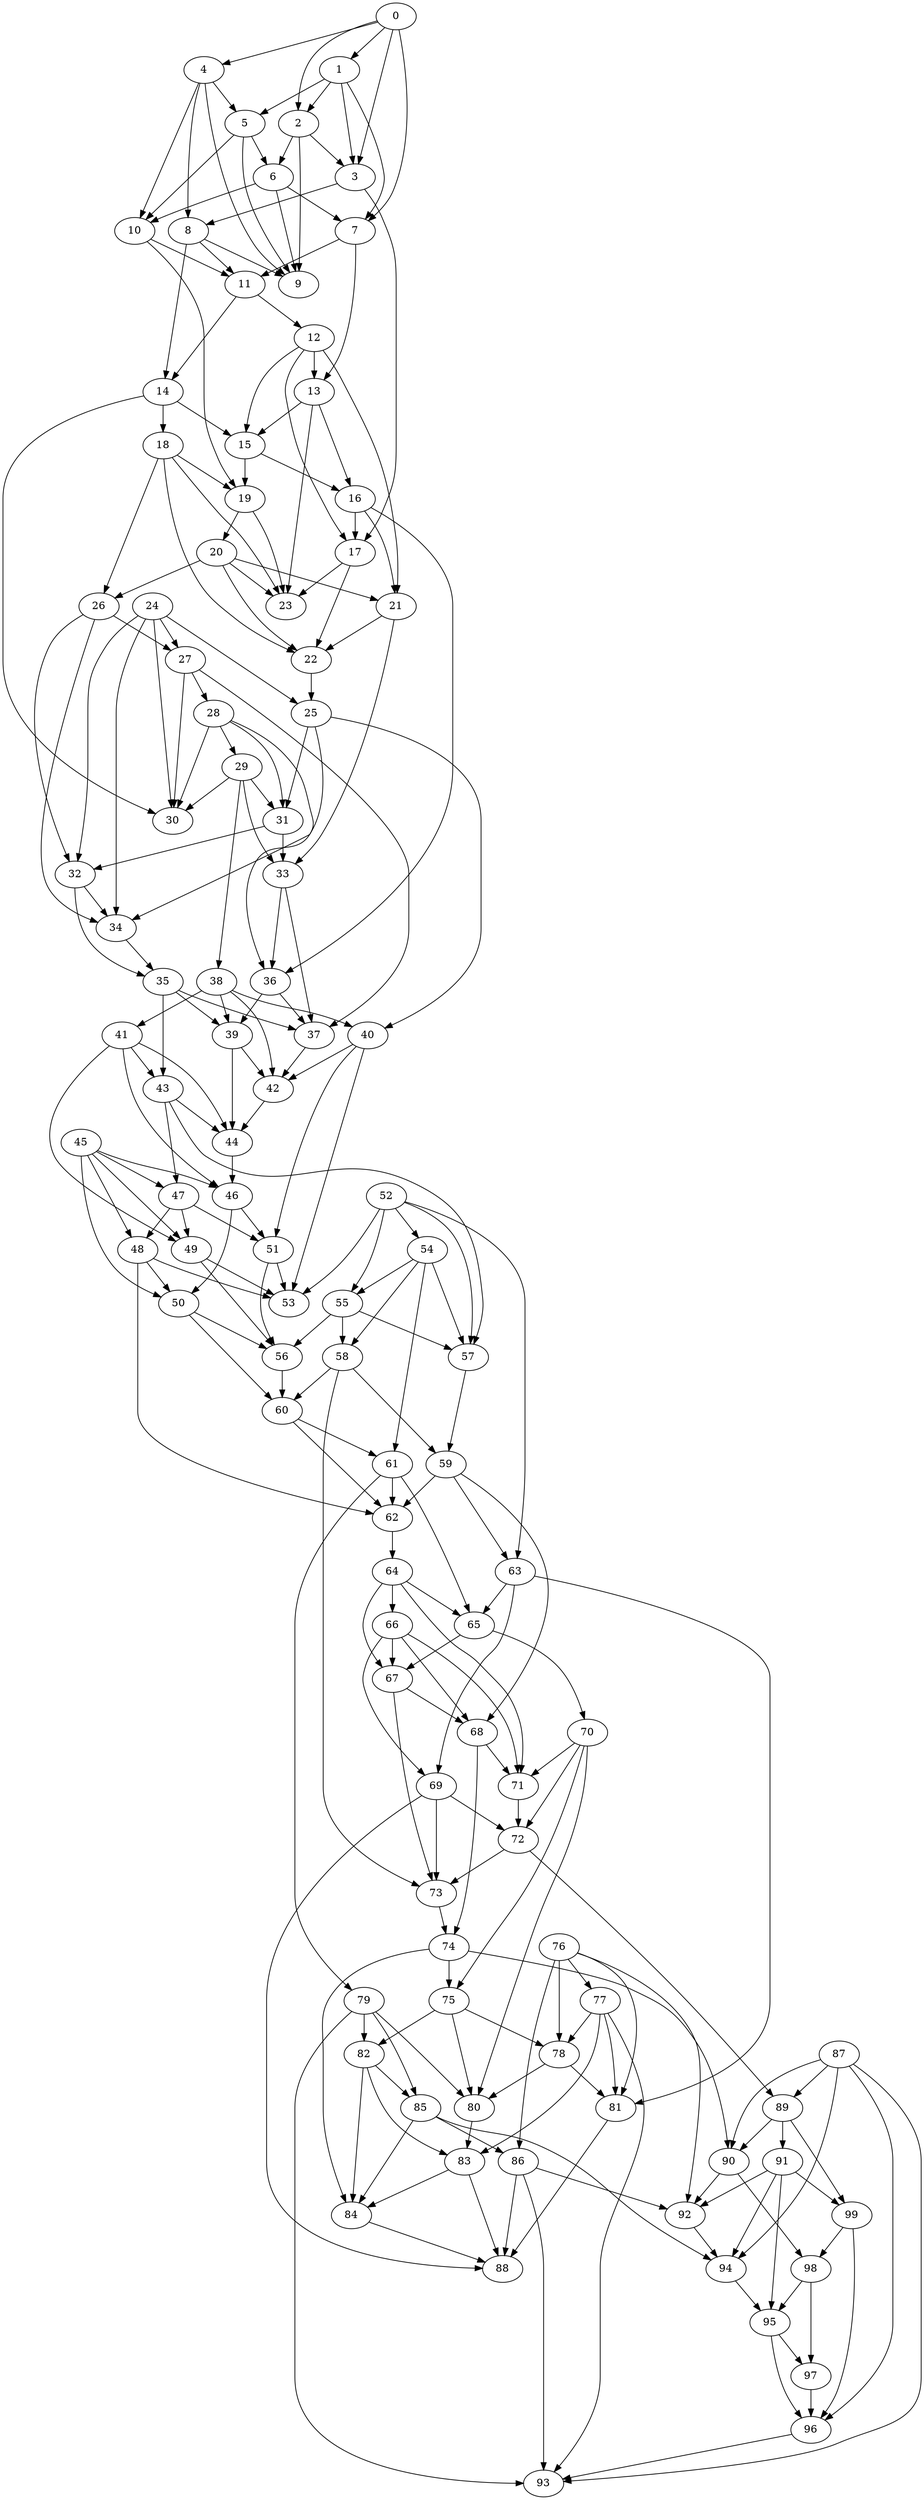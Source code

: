 digraph BarabasiAlbert_nodes_100_GradoMax_5 {
"0";
"1";
"2";
"3";
"4";
"5";
"6";
"7";
"8";
"9";
"10";
"11";
"12";
"13";
"14";
"15";
"16";
"17";
"18";
"19";
"20";
"21";
"22";
"23";
"24";
"25";
"26";
"27";
"28";
"29";
"30";
"31";
"32";
"33";
"34";
"35";
"36";
"37";
"38";
"39";
"40";
"41";
"42";
"43";
"44";
"45";
"46";
"47";
"48";
"49";
"50";
"51";
"52";
"53";
"54";
"55";
"56";
"57";
"58";
"59";
"60";
"61";
"62";
"63";
"64";
"65";
"66";
"67";
"68";
"69";
"70";
"71";
"72";
"73";
"74";
"75";
"76";
"77";
"78";
"79";
"80";
"81";
"82";
"83";
"84";
"85";
"86";
"87";
"88";
"89";
"90";
"91";
"92";
"93";
"94";
"95";
"96";
"97";
"98";
"99";
"0" -> "1" [weight=21];
"0" -> "2" [weight=5];
"0" -> "3" [weight=11];
"0" -> "4" [weight=5];
"0" -> "7" [weight=30];
"1" -> "2" [weight=23];
"1" -> "3" [weight=24];
"1" -> "5" [weight=1];
"1" -> "7" [weight=4];
"2" -> "3" [weight=1];
"2" -> "6" [weight=30];
"2" -> "9" [weight=9];
"3" -> "8" [weight=27];
"3" -> "17" [weight=23];
"4" -> "5" [weight=26];
"4" -> "8" [weight=27];
"4" -> "9" [weight=4];
"4" -> "10" [weight=6];
"5" -> "6" [weight=3];
"5" -> "9" [weight=2];
"5" -> "10" [weight=17];
"6" -> "7" [weight=24];
"6" -> "9" [weight=6];
"6" -> "10" [weight=15];
"7" -> "11" [weight=28];
"7" -> "13" [weight=24];
"8" -> "9" [weight=20];
"8" -> "11" [weight=14];
"8" -> "14" [weight=13];
"10" -> "11" [weight=4];
"10" -> "19" [weight=27];
"11" -> "12" [weight=1];
"11" -> "14" [weight=4];
"12" -> "13" [weight=3];
"12" -> "15" [weight=7];
"12" -> "17" [weight=1];
"12" -> "21" [weight=9];
"13" -> "15" [weight=26];
"13" -> "16" [weight=3];
"13" -> "23" [weight=13];
"14" -> "15" [weight=19];
"14" -> "18" [weight=28];
"14" -> "30" [weight=12];
"15" -> "16" [weight=25];
"15" -> "19" [weight=20];
"16" -> "17" [weight=13];
"16" -> "21" [weight=19];
"16" -> "36" [weight=3];
"17" -> "22" [weight=15];
"17" -> "23" [weight=1];
"18" -> "19" [weight=29];
"18" -> "22" [weight=11];
"18" -> "23" [weight=2];
"18" -> "26" [weight=16];
"19" -> "20" [weight=14];
"19" -> "23" [weight=24];
"20" -> "21" [weight=17];
"20" -> "22" [weight=18];
"20" -> "23" [weight=27];
"20" -> "26" [weight=18];
"21" -> "22" [weight=3];
"21" -> "33" [weight=1];
"22" -> "25" [weight=22];
"24" -> "25" [weight=26];
"24" -> "27" [weight=24];
"24" -> "30" [weight=16];
"24" -> "32" [weight=5];
"24" -> "34" [weight=23];
"25" -> "31" [weight=29];
"25" -> "34" [weight=2];
"25" -> "40" [weight=11];
"26" -> "27" [weight=15];
"26" -> "32" [weight=17];
"26" -> "34" [weight=5];
"27" -> "28" [weight=7];
"27" -> "30" [weight=9];
"27" -> "37" [weight=4];
"28" -> "29" [weight=15];
"28" -> "30" [weight=25];
"28" -> "31" [weight=12];
"28" -> "36" [weight=3];
"29" -> "30" [weight=27];
"29" -> "31" [weight=16];
"29" -> "33" [weight=20];
"29" -> "38" [weight=13];
"31" -> "32" [weight=8];
"31" -> "33" [weight=30];
"32" -> "34" [weight=13];
"32" -> "35" [weight=11];
"33" -> "36" [weight=3];
"33" -> "37" [weight=27];
"34" -> "35" [weight=20];
"35" -> "37" [weight=6];
"35" -> "39" [weight=16];
"35" -> "43" [weight=21];
"36" -> "37" [weight=2];
"36" -> "39" [weight=11];
"37" -> "42" [weight=2];
"38" -> "39" [weight=13];
"38" -> "40" [weight=17];
"38" -> "41" [weight=23];
"38" -> "42" [weight=9];
"39" -> "42" [weight=24];
"39" -> "44" [weight=22];
"40" -> "42" [weight=11];
"40" -> "51" [weight=1];
"40" -> "53" [weight=27];
"41" -> "43" [weight=15];
"41" -> "44" [weight=18];
"41" -> "46" [weight=18];
"41" -> "49" [weight=6];
"42" -> "44" [weight=8];
"43" -> "44" [weight=21];
"43" -> "47" [weight=1];
"43" -> "57" [weight=12];
"44" -> "46" [weight=30];
"45" -> "46" [weight=22];
"45" -> "47" [weight=28];
"45" -> "48" [weight=6];
"45" -> "49" [weight=3];
"45" -> "50" [weight=30];
"46" -> "50" [weight=25];
"46" -> "51" [weight=11];
"47" -> "48" [weight=19];
"47" -> "49" [weight=22];
"47" -> "51" [weight=14];
"48" -> "50" [weight=2];
"48" -> "53" [weight=13];
"48" -> "62" [weight=30];
"49" -> "53" [weight=21];
"49" -> "56" [weight=3];
"50" -> "56" [weight=9];
"50" -> "60" [weight=15];
"51" -> "53" [weight=3];
"51" -> "56" [weight=6];
"52" -> "53" [weight=25];
"52" -> "54" [weight=6];
"52" -> "55" [weight=5];
"52" -> "57" [weight=16];
"52" -> "63" [weight=3];
"54" -> "55" [weight=3];
"54" -> "57" [weight=16];
"54" -> "58" [weight=28];
"54" -> "61" [weight=29];
"55" -> "56" [weight=3];
"55" -> "57" [weight=11];
"55" -> "58" [weight=21];
"56" -> "60" [weight=23];
"57" -> "59" [weight=3];
"58" -> "59" [weight=22];
"58" -> "60" [weight=18];
"58" -> "73" [weight=29];
"59" -> "62" [weight=18];
"59" -> "63" [weight=9];
"59" -> "68" [weight=2];
"60" -> "61" [weight=14];
"60" -> "62" [weight=17];
"61" -> "62" [weight=3];
"61" -> "65" [weight=17];
"61" -> "79" [weight=26];
"62" -> "64" [weight=8];
"63" -> "65" [weight=22];
"63" -> "69" [weight=28];
"63" -> "81" [weight=8];
"64" -> "65" [weight=30];
"64" -> "66" [weight=22];
"64" -> "67" [weight=23];
"64" -> "71" [weight=16];
"65" -> "67" [weight=30];
"65" -> "70" [weight=28];
"66" -> "67" [weight=9];
"66" -> "68" [weight=20];
"66" -> "69" [weight=13];
"66" -> "71" [weight=14];
"67" -> "68" [weight=16];
"67" -> "73" [weight=6];
"68" -> "71" [weight=3];
"68" -> "74" [weight=26];
"69" -> "72" [weight=23];
"69" -> "73" [weight=6];
"69" -> "88" [weight=12];
"70" -> "71" [weight=29];
"70" -> "72" [weight=30];
"70" -> "75" [weight=1];
"70" -> "80" [weight=10];
"71" -> "72" [weight=26];
"72" -> "73" [weight=25];
"72" -> "89" [weight=10];
"73" -> "74" [weight=23];
"74" -> "75" [weight=22];
"74" -> "84" [weight=18];
"74" -> "90" [weight=12];
"75" -> "78" [weight=15];
"75" -> "80" [weight=12];
"75" -> "82" [weight=14];
"76" -> "77" [weight=18];
"76" -> "78" [weight=15];
"76" -> "81" [weight=5];
"76" -> "86" [weight=30];
"76" -> "92" [weight=7];
"77" -> "78" [weight=26];
"77" -> "81" [weight=21];
"77" -> "83" [weight=10];
"77" -> "93" [weight=1];
"78" -> "80" [weight=5];
"78" -> "81" [weight=15];
"79" -> "80" [weight=26];
"79" -> "82" [weight=6];
"79" -> "85" [weight=19];
"79" -> "93" [weight=29];
"80" -> "83" [weight=9];
"81" -> "88" [weight=18];
"82" -> "83" [weight=6];
"82" -> "84" [weight=7];
"82" -> "85" [weight=16];
"83" -> "84" [weight=3];
"83" -> "88" [weight=6];
"84" -> "88" [weight=2];
"85" -> "84" [weight=14];
"85" -> "86" [weight=18];
"85" -> "94" [weight=10];
"86" -> "88" [weight=30];
"86" -> "92" [weight=8];
"86" -> "93" [weight=18];
"87" -> "89" [weight=11];
"87" -> "90" [weight=2];
"87" -> "93" [weight=10];
"87" -> "94" [weight=14];
"87" -> "96" [weight=11];
"89" -> "90" [weight=28];
"89" -> "91" [weight=9];
"89" -> "99" [weight=9];
"90" -> "92" [weight=13];
"90" -> "98" [weight=14];
"91" -> "92" [weight=17];
"91" -> "94" [weight=15];
"91" -> "95" [weight=8];
"91" -> "99" [weight=14];
"92" -> "94" [weight=18];
"94" -> "95" [weight=23];
"95" -> "96" [weight=23];
"95" -> "97" [weight=25];
"96" -> "93" [weight=12];
"97" -> "96" [weight=16];
"98" -> "95" [weight=12];
"98" -> "97" [weight=29];
"99" -> "96" [weight=10];
"99" -> "98" [weight=14];
}